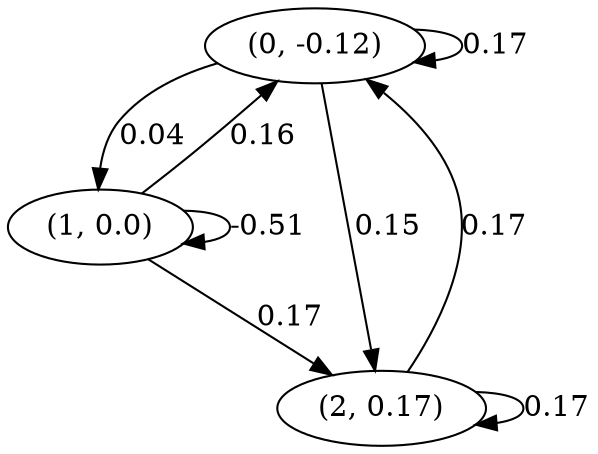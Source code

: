 digraph {
    0 [ label = "(0, -0.12)" ]
    1 [ label = "(1, 0.0)" ]
    2 [ label = "(2, 0.17)" ]
    0 -> 0 [ label = "0.17" ]
    1 -> 1 [ label = "-0.51" ]
    2 -> 2 [ label = "0.17" ]
    1 -> 0 [ label = "0.16" ]
    2 -> 0 [ label = "0.17" ]
    0 -> 1 [ label = "0.04" ]
    0 -> 2 [ label = "0.15" ]
    1 -> 2 [ label = "0.17" ]
}

